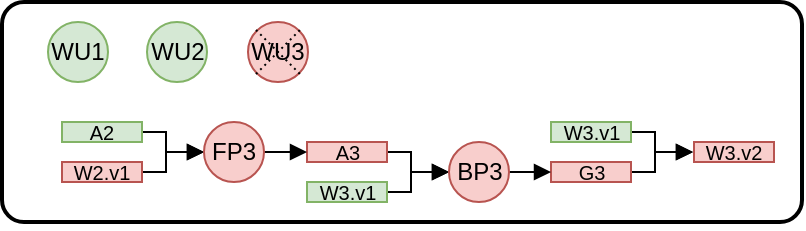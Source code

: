 <mxfile version="24.6.4" type="github">
  <diagram name="第 1 页" id="8fNlD3uoq2dp3X0ciNW0">
    <mxGraphModel dx="1002" dy="577" grid="1" gridSize="10" guides="1" tooltips="1" connect="1" arrows="1" fold="1" page="1" pageScale="1" pageWidth="827" pageHeight="1169" math="0" shadow="0">
      <root>
        <mxCell id="0" />
        <mxCell id="1" parent="0" />
        <mxCell id="_C-quwi_yky97DhlAQcO-1" value="WU1" style="ellipse;whiteSpace=wrap;html=1;aspect=fixed;fillColor=#d5e8d4;strokeColor=#82b366;" parent="1" vertex="1">
          <mxGeometry x="243" y="290" width="30" height="30" as="geometry" />
        </mxCell>
        <mxCell id="_C-quwi_yky97DhlAQcO-2" value="WU2" style="ellipse;whiteSpace=wrap;html=1;aspect=fixed;fillColor=#d5e8d4;strokeColor=#82b366;" parent="1" vertex="1">
          <mxGeometry x="292.5" y="290" width="30" height="30" as="geometry" />
        </mxCell>
        <mxCell id="_C-quwi_yky97DhlAQcO-3" value="WU3" style="ellipse;whiteSpace=wrap;html=1;aspect=fixed;fillColor=#f8cecc;strokeColor=#b85450;" parent="1" vertex="1">
          <mxGeometry x="343" y="290" width="30" height="30" as="geometry" />
        </mxCell>
        <mxCell id="_C-quwi_yky97DhlAQcO-4" style="rounded=0;orthogonalLoop=1;jettySize=auto;html=1;exitX=0;exitY=0;exitDx=0;exitDy=0;entryX=0.86;entryY=0.868;entryDx=0;entryDy=0;strokeWidth=1;dashed=1;endArrow=none;endFill=0;dashPattern=1 2;entryPerimeter=0;" parent="1" edge="1">
          <mxGeometry relative="1" as="geometry">
            <mxPoint x="347" y="294" as="sourcePoint" />
            <mxPoint x="369" y="316" as="targetPoint" />
          </mxGeometry>
        </mxCell>
        <mxCell id="_C-quwi_yky97DhlAQcO-5" style="rounded=0;orthogonalLoop=1;jettySize=auto;html=1;exitX=0;exitY=1;exitDx=0;exitDy=0;entryX=0.859;entryY=0.132;entryDx=0;entryDy=0;dashed=1;endArrow=none;endFill=0;dashPattern=1 2;entryPerimeter=0;" parent="1" edge="1">
          <mxGeometry relative="1" as="geometry">
            <mxPoint x="347" y="316" as="sourcePoint" />
            <mxPoint x="369" y="294" as="targetPoint" />
          </mxGeometry>
        </mxCell>
        <mxCell id="_C-quwi_yky97DhlAQcO-6" style="edgeStyle=orthogonalEdgeStyle;rounded=0;orthogonalLoop=1;jettySize=auto;html=1;entryX=0;entryY=0.5;entryDx=0;entryDy=0;endArrow=block;endFill=1;" parent="1" source="_C-quwi_yky97DhlAQcO-7" edge="1">
          <mxGeometry relative="1" as="geometry">
            <Array as="points">
              <mxPoint x="546.5" y="345" />
              <mxPoint x="546.5" y="355" />
            </Array>
            <mxPoint x="565.5" y="355.0" as="targetPoint" />
          </mxGeometry>
        </mxCell>
        <mxCell id="_C-quwi_yky97DhlAQcO-7" value="&lt;p style=&quot;line-height: 100%;&quot;&gt;&lt;font style=&quot;font-size: 10px;&quot;&gt;W3.v1&lt;/font&gt;&lt;/p&gt;" style="rounded=0;whiteSpace=wrap;html=1;fillColor=#d5e8d4;strokeColor=#82b366;" parent="1" vertex="1">
          <mxGeometry x="494.5" y="340" width="40" height="10" as="geometry" />
        </mxCell>
        <mxCell id="_C-quwi_yky97DhlAQcO-8" style="edgeStyle=orthogonalEdgeStyle;rounded=0;orthogonalLoop=1;jettySize=auto;html=1;entryX=0;entryY=0.5;entryDx=0;entryDy=0;endArrow=block;endFill=1;" parent="1" source="_C-quwi_yky97DhlAQcO-9" edge="1">
          <mxGeometry relative="1" as="geometry">
            <Array as="points">
              <mxPoint x="546.5" y="365" />
              <mxPoint x="546.5" y="355" />
            </Array>
            <mxPoint x="565.5" y="355.0" as="targetPoint" />
          </mxGeometry>
        </mxCell>
        <mxCell id="_C-quwi_yky97DhlAQcO-9" value="&lt;p style=&quot;line-height: 100%;&quot;&gt;&lt;font style=&quot;font-size: 10px;&quot;&gt;G3&lt;/font&gt;&lt;/p&gt;" style="rounded=0;whiteSpace=wrap;html=1;fillColor=#f8cecc;strokeColor=#b85450;" parent="1" vertex="1">
          <mxGeometry x="494.5" y="360" width="40" height="10" as="geometry" />
        </mxCell>
        <mxCell id="_C-quwi_yky97DhlAQcO-10" style="edgeStyle=orthogonalEdgeStyle;rounded=0;orthogonalLoop=1;jettySize=auto;html=1;entryX=0;entryY=0.5;entryDx=0;entryDy=0;endArrow=block;endFill=1;" parent="1" source="_C-quwi_yky97DhlAQcO-11" edge="1">
          <mxGeometry relative="1" as="geometry">
            <Array as="points">
              <mxPoint x="424.5" y="355" />
              <mxPoint x="424.5" y="365" />
            </Array>
            <mxPoint x="443.5" y="365" as="targetPoint" />
          </mxGeometry>
        </mxCell>
        <mxCell id="_C-quwi_yky97DhlAQcO-11" value="&lt;p style=&quot;line-height: 100%;&quot;&gt;&lt;font style=&quot;font-size: 10px;&quot;&gt;A3&lt;/font&gt;&lt;/p&gt;" style="rounded=0;whiteSpace=wrap;html=1;fillColor=#f8cecc;strokeColor=#b85450;" parent="1" vertex="1">
          <mxGeometry x="372.5" y="350" width="40" height="10" as="geometry" />
        </mxCell>
        <mxCell id="_C-quwi_yky97DhlAQcO-12" style="edgeStyle=orthogonalEdgeStyle;rounded=0;orthogonalLoop=1;jettySize=auto;html=1;entryX=0;entryY=0.5;entryDx=0;entryDy=0;endArrow=block;endFill=1;" parent="1" source="_C-quwi_yky97DhlAQcO-13" edge="1">
          <mxGeometry relative="1" as="geometry">
            <Array as="points">
              <mxPoint x="424.5" y="375" />
              <mxPoint x="424.5" y="365" />
            </Array>
            <mxPoint x="443.5" y="365" as="targetPoint" />
          </mxGeometry>
        </mxCell>
        <mxCell id="_C-quwi_yky97DhlAQcO-13" value="&lt;p style=&quot;line-height: 100%;&quot;&gt;&lt;font style=&quot;font-size: 10px;&quot;&gt;W3.v1&lt;/font&gt;&lt;/p&gt;" style="rounded=0;whiteSpace=wrap;html=1;fillColor=#d5e8d4;strokeColor=#82b366;" parent="1" vertex="1">
          <mxGeometry x="372.5" y="370" width="40" height="10" as="geometry" />
        </mxCell>
        <mxCell id="_C-quwi_yky97DhlAQcO-14" style="edgeStyle=orthogonalEdgeStyle;rounded=0;orthogonalLoop=1;jettySize=auto;html=1;entryX=0;entryY=0.5;entryDx=0;entryDy=0;endArrow=block;endFill=1;" parent="1" source="_C-quwi_yky97DhlAQcO-15" target="_C-quwi_yky97DhlAQcO-9" edge="1">
          <mxGeometry relative="1" as="geometry" />
        </mxCell>
        <mxCell id="_C-quwi_yky97DhlAQcO-15" value="BP3" style="ellipse;whiteSpace=wrap;html=1;aspect=fixed;fillColor=#f8cecc;strokeColor=#b85450;" parent="1" vertex="1">
          <mxGeometry x="443.5" y="350" width="30" height="30" as="geometry" />
        </mxCell>
        <mxCell id="_C-quwi_yky97DhlAQcO-16" style="edgeStyle=orthogonalEdgeStyle;rounded=0;orthogonalLoop=1;jettySize=auto;html=1;entryX=0;entryY=0.5;entryDx=0;entryDy=0;endArrow=block;endFill=1;" parent="1" source="_C-quwi_yky97DhlAQcO-17" edge="1">
          <mxGeometry relative="1" as="geometry">
            <Array as="points">
              <mxPoint x="302" y="345" />
              <mxPoint x="302" y="355" />
            </Array>
            <mxPoint x="321" y="355" as="targetPoint" />
          </mxGeometry>
        </mxCell>
        <mxCell id="_C-quwi_yky97DhlAQcO-17" value="&lt;p style=&quot;line-height: 100%;&quot;&gt;&lt;font style=&quot;font-size: 10px;&quot;&gt;A2&lt;/font&gt;&lt;/p&gt;" style="rounded=0;whiteSpace=wrap;html=1;fillColor=#d5e8d4;strokeColor=#82b366;" parent="1" vertex="1">
          <mxGeometry x="250" y="340" width="40" height="10" as="geometry" />
        </mxCell>
        <mxCell id="_C-quwi_yky97DhlAQcO-18" style="edgeStyle=orthogonalEdgeStyle;rounded=0;orthogonalLoop=1;jettySize=auto;html=1;entryX=0;entryY=0.5;entryDx=0;entryDy=0;endArrow=block;endFill=1;" parent="1" source="_C-quwi_yky97DhlAQcO-19" edge="1">
          <mxGeometry relative="1" as="geometry">
            <Array as="points">
              <mxPoint x="302" y="365" />
              <mxPoint x="302" y="355" />
            </Array>
            <mxPoint x="321" y="355" as="targetPoint" />
          </mxGeometry>
        </mxCell>
        <mxCell id="_C-quwi_yky97DhlAQcO-19" value="&lt;p style=&quot;line-height: 100%;&quot;&gt;&lt;font style=&quot;font-size: 10px;&quot;&gt;W2.v1&lt;/font&gt;&lt;/p&gt;" style="rounded=0;whiteSpace=wrap;html=1;fillColor=#f8cecc;strokeColor=#b85450;" parent="1" vertex="1">
          <mxGeometry x="250" y="360" width="40" height="10" as="geometry" />
        </mxCell>
        <mxCell id="_C-quwi_yky97DhlAQcO-20" style="edgeStyle=orthogonalEdgeStyle;rounded=0;orthogonalLoop=1;jettySize=auto;html=1;entryX=0;entryY=0.5;entryDx=0;entryDy=0;endArrow=block;endFill=1;" parent="1" source="_C-quwi_yky97DhlAQcO-21" edge="1">
          <mxGeometry relative="1" as="geometry">
            <mxPoint x="372.5" y="355" as="targetPoint" />
          </mxGeometry>
        </mxCell>
        <mxCell id="_C-quwi_yky97DhlAQcO-21" value="FP3" style="ellipse;whiteSpace=wrap;html=1;aspect=fixed;fillColor=#f8cecc;strokeColor=#b85450;" parent="1" vertex="1">
          <mxGeometry x="321" y="340" width="30" height="30" as="geometry" />
        </mxCell>
        <mxCell id="_C-quwi_yky97DhlAQcO-22" value="&lt;p style=&quot;line-height: 100%;&quot;&gt;&lt;span style=&quot;font-size: 10px;&quot;&gt;W3.v2&lt;/span&gt;&lt;/p&gt;" style="rounded=0;whiteSpace=wrap;html=1;fillColor=#f8cecc;strokeColor=#b85450;" parent="1" vertex="1">
          <mxGeometry x="566" y="350" width="40" height="10" as="geometry" />
        </mxCell>
        <mxCell id="Y-S93kWNsrdE_bwbDUJV-1" value="" style="rounded=1;whiteSpace=wrap;html=1;fillColor=none;arcSize=10;strokeWidth=2;" vertex="1" parent="1">
          <mxGeometry x="220" y="280" width="400" height="110" as="geometry" />
        </mxCell>
      </root>
    </mxGraphModel>
  </diagram>
</mxfile>
